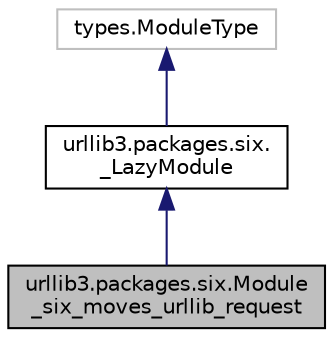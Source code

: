 digraph "urllib3.packages.six.Module_six_moves_urllib_request"
{
 // LATEX_PDF_SIZE
  edge [fontname="Helvetica",fontsize="10",labelfontname="Helvetica",labelfontsize="10"];
  node [fontname="Helvetica",fontsize="10",shape=record];
  Node1 [label="urllib3.packages.six.Module\l_six_moves_urllib_request",height=0.2,width=0.4,color="black", fillcolor="grey75", style="filled", fontcolor="black",tooltip=" "];
  Node2 -> Node1 [dir="back",color="midnightblue",fontsize="10",style="solid"];
  Node2 [label="urllib3.packages.six.\l_LazyModule",height=0.2,width=0.4,color="black", fillcolor="white", style="filled",URL="$classurllib3_1_1packages_1_1six_1_1__LazyModule.html",tooltip=" "];
  Node3 -> Node2 [dir="back",color="midnightblue",fontsize="10",style="solid"];
  Node3 [label="types.ModuleType",height=0.2,width=0.4,color="grey75", fillcolor="white", style="filled",tooltip=" "];
}
